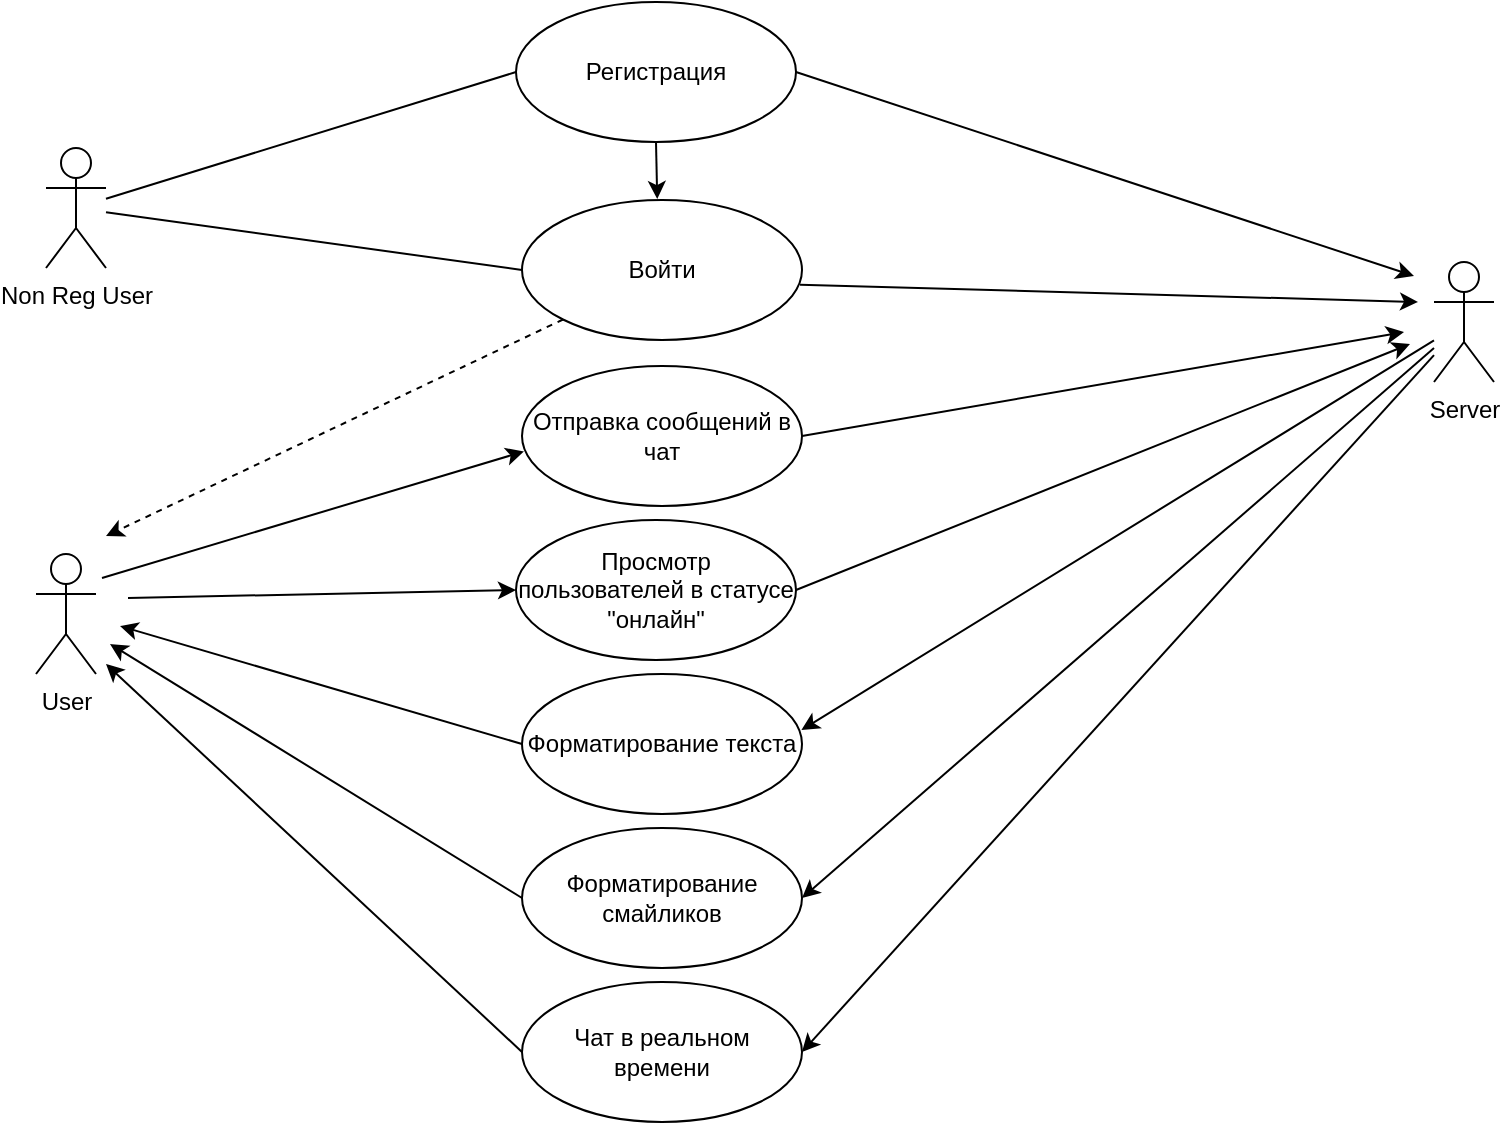 <mxfile version="26.0.16">
  <diagram name="Страница — 1" id="2usP4syp8UvrXBP4re1a">
    <mxGraphModel grid="0" page="0" gridSize="10" guides="1" tooltips="1" connect="1" arrows="1" fold="1" pageScale="1" pageWidth="827" pageHeight="1169" math="0" shadow="0">
      <root>
        <mxCell id="0" />
        <mxCell id="1" parent="0" />
        <mxCell id="lczGnOsCeKaaDTbEXppR-1" value="Non Reg User" style="shape=umlActor;verticalLabelPosition=bottom;verticalAlign=top;html=1;" vertex="1" parent="1">
          <mxGeometry x="4" y="197" width="30" height="60" as="geometry" />
        </mxCell>
        <mxCell id="lczGnOsCeKaaDTbEXppR-2" value="Регистрация" style="ellipse;whiteSpace=wrap;html=1;" vertex="1" parent="1">
          <mxGeometry x="239" y="124" width="140" height="70" as="geometry" />
        </mxCell>
        <mxCell id="lczGnOsCeKaaDTbEXppR-3" value="Server" style="shape=umlActor;verticalLabelPosition=bottom;verticalAlign=top;html=1;" vertex="1" parent="1">
          <mxGeometry x="698" y="254" width="30" height="60" as="geometry" />
        </mxCell>
        <mxCell id="lczGnOsCeKaaDTbEXppR-6" value="Войти" style="ellipse;whiteSpace=wrap;html=1;" vertex="1" parent="1">
          <mxGeometry x="242" y="223" width="140" height="70" as="geometry" />
        </mxCell>
        <mxCell id="lczGnOsCeKaaDTbEXppR-8" value="User" style="shape=umlActor;verticalLabelPosition=bottom;verticalAlign=top;html=1;" vertex="1" parent="1">
          <mxGeometry x="-1" y="400" width="30" height="60" as="geometry" />
        </mxCell>
        <mxCell id="lczGnOsCeKaaDTbEXppR-10" value="Отправка сообщений в чат" style="ellipse;whiteSpace=wrap;html=1;" vertex="1" parent="1">
          <mxGeometry x="242" y="306" width="140" height="70" as="geometry" />
        </mxCell>
        <mxCell id="lczGnOsCeKaaDTbEXppR-11" value="Просмотр пользователей в статусе &quot;онлайн&quot;" style="ellipse;whiteSpace=wrap;html=1;" vertex="1" parent="1">
          <mxGeometry x="239" y="383" width="140" height="70" as="geometry" />
        </mxCell>
        <mxCell id="lczGnOsCeKaaDTbEXppR-12" value="Форматирование текста" style="ellipse;whiteSpace=wrap;html=1;" vertex="1" parent="1">
          <mxGeometry x="242" y="460" width="140" height="70" as="geometry" />
        </mxCell>
        <mxCell id="lczGnOsCeKaaDTbEXppR-15" value="Форматирование смайликов" style="ellipse;whiteSpace=wrap;html=1;" vertex="1" parent="1">
          <mxGeometry x="242" y="537" width="140" height="70" as="geometry" />
        </mxCell>
        <mxCell id="lczGnOsCeKaaDTbEXppR-16" value="Чат в реальном времени" style="ellipse;whiteSpace=wrap;html=1;" vertex="1" parent="1">
          <mxGeometry x="242" y="614" width="140" height="70" as="geometry" />
        </mxCell>
        <mxCell id="lczGnOsCeKaaDTbEXppR-17" value="" style="endArrow=none;html=1;rounded=0;entryX=0;entryY=0.5;entryDx=0;entryDy=0;" edge="1" parent="1" source="lczGnOsCeKaaDTbEXppR-1" target="lczGnOsCeKaaDTbEXppR-2">
          <mxGeometry width="50" height="50" relative="1" as="geometry">
            <mxPoint x="356" y="310" as="sourcePoint" />
            <mxPoint x="406" y="260" as="targetPoint" />
          </mxGeometry>
        </mxCell>
        <mxCell id="lczGnOsCeKaaDTbEXppR-18" value="" style="endArrow=none;html=1;rounded=0;entryX=0;entryY=0.5;entryDx=0;entryDy=0;" edge="1" parent="1" source="lczGnOsCeKaaDTbEXppR-1" target="lczGnOsCeKaaDTbEXppR-6">
          <mxGeometry width="50" height="50" relative="1" as="geometry">
            <mxPoint x="356" y="310" as="sourcePoint" />
            <mxPoint x="406" y="260" as="targetPoint" />
          </mxGeometry>
        </mxCell>
        <mxCell id="lczGnOsCeKaaDTbEXppR-19" value="" style="endArrow=classic;html=1;rounded=0;exitX=0.5;exitY=1;exitDx=0;exitDy=0;entryX=0.483;entryY=-0.007;entryDx=0;entryDy=0;entryPerimeter=0;" edge="1" parent="1" source="lczGnOsCeKaaDTbEXppR-2" target="lczGnOsCeKaaDTbEXppR-6">
          <mxGeometry width="50" height="50" relative="1" as="geometry">
            <mxPoint x="356" y="310" as="sourcePoint" />
            <mxPoint x="406" y="260" as="targetPoint" />
          </mxGeometry>
        </mxCell>
        <mxCell id="lczGnOsCeKaaDTbEXppR-20" value="" style="endArrow=classic;html=1;rounded=0;entryX=0.007;entryY=0.61;entryDx=0;entryDy=0;entryPerimeter=0;" edge="1" parent="1" target="lczGnOsCeKaaDTbEXppR-10">
          <mxGeometry width="50" height="50" relative="1" as="geometry">
            <mxPoint x="32" y="412" as="sourcePoint" />
            <mxPoint x="362" y="308" as="targetPoint" />
          </mxGeometry>
        </mxCell>
        <mxCell id="lczGnOsCeKaaDTbEXppR-21" value="" style="endArrow=classic;html=1;rounded=0;entryX=0;entryY=0.5;entryDx=0;entryDy=0;" edge="1" parent="1" target="lczGnOsCeKaaDTbEXppR-11">
          <mxGeometry width="50" height="50" relative="1" as="geometry">
            <mxPoint x="45" y="422" as="sourcePoint" />
            <mxPoint x="362" y="308" as="targetPoint" />
          </mxGeometry>
        </mxCell>
        <mxCell id="lczGnOsCeKaaDTbEXppR-22" value="" style="endArrow=classic;html=1;rounded=0;exitX=0;exitY=1;exitDx=0;exitDy=0;dashed=1;" edge="1" parent="1" source="lczGnOsCeKaaDTbEXppR-6">
          <mxGeometry width="50" height="50" relative="1" as="geometry">
            <mxPoint x="312" y="441" as="sourcePoint" />
            <mxPoint x="34" y="391" as="targetPoint" />
          </mxGeometry>
        </mxCell>
        <mxCell id="lczGnOsCeKaaDTbEXppR-23" value="" style="endArrow=classic;html=1;rounded=0;entryX=0.998;entryY=0.4;entryDx=0;entryDy=0;entryPerimeter=0;" edge="1" parent="1" source="lczGnOsCeKaaDTbEXppR-3" target="lczGnOsCeKaaDTbEXppR-12">
          <mxGeometry width="50" height="50" relative="1" as="geometry">
            <mxPoint x="312" y="441" as="sourcePoint" />
            <mxPoint x="362" y="391" as="targetPoint" />
          </mxGeometry>
        </mxCell>
        <mxCell id="lczGnOsCeKaaDTbEXppR-26" value="" style="endArrow=classic;html=1;rounded=0;entryX=1;entryY=0.5;entryDx=0;entryDy=0;" edge="1" parent="1" source="lczGnOsCeKaaDTbEXppR-3" target="lczGnOsCeKaaDTbEXppR-15">
          <mxGeometry width="50" height="50" relative="1" as="geometry">
            <mxPoint x="312" y="524" as="sourcePoint" />
            <mxPoint x="362" y="474" as="targetPoint" />
          </mxGeometry>
        </mxCell>
        <mxCell id="lczGnOsCeKaaDTbEXppR-27" value="" style="endArrow=classic;html=1;rounded=0;entryX=1;entryY=0.5;entryDx=0;entryDy=0;" edge="1" parent="1" source="lczGnOsCeKaaDTbEXppR-3" target="lczGnOsCeKaaDTbEXppR-16">
          <mxGeometry width="50" height="50" relative="1" as="geometry">
            <mxPoint x="312" y="524" as="sourcePoint" />
            <mxPoint x="387" y="641" as="targetPoint" />
          </mxGeometry>
        </mxCell>
        <mxCell id="lczGnOsCeKaaDTbEXppR-28" value="" style="endArrow=classic;html=1;rounded=0;exitX=0;exitY=0.5;exitDx=0;exitDy=0;" edge="1" parent="1" source="lczGnOsCeKaaDTbEXppR-12">
          <mxGeometry width="50" height="50" relative="1" as="geometry">
            <mxPoint x="312" y="524" as="sourcePoint" />
            <mxPoint x="41" y="436" as="targetPoint" />
          </mxGeometry>
        </mxCell>
        <mxCell id="lczGnOsCeKaaDTbEXppR-29" value="" style="endArrow=classic;html=1;rounded=0;exitX=0;exitY=0.5;exitDx=0;exitDy=0;" edge="1" parent="1" source="lczGnOsCeKaaDTbEXppR-15">
          <mxGeometry width="50" height="50" relative="1" as="geometry">
            <mxPoint x="312" y="524" as="sourcePoint" />
            <mxPoint x="36" y="445" as="targetPoint" />
          </mxGeometry>
        </mxCell>
        <mxCell id="lczGnOsCeKaaDTbEXppR-31" value="" style="endArrow=classic;html=1;rounded=0;exitX=0;exitY=0.5;exitDx=0;exitDy=0;" edge="1" parent="1" source="lczGnOsCeKaaDTbEXppR-16">
          <mxGeometry width="50" height="50" relative="1" as="geometry">
            <mxPoint x="312" y="524" as="sourcePoint" />
            <mxPoint x="34" y="455" as="targetPoint" />
          </mxGeometry>
        </mxCell>
        <mxCell id="lczGnOsCeKaaDTbEXppR-32" value="" style="endArrow=classic;html=1;rounded=0;exitX=1;exitY=0.5;exitDx=0;exitDy=0;" edge="1" parent="1" source="lczGnOsCeKaaDTbEXppR-2">
          <mxGeometry width="50" height="50" relative="1" as="geometry">
            <mxPoint x="312" y="524" as="sourcePoint" />
            <mxPoint x="688" y="261" as="targetPoint" />
          </mxGeometry>
        </mxCell>
        <mxCell id="lczGnOsCeKaaDTbEXppR-33" value="" style="endArrow=classic;html=1;rounded=0;exitX=0.993;exitY=0.605;exitDx=0;exitDy=0;exitPerimeter=0;" edge="1" parent="1" source="lczGnOsCeKaaDTbEXppR-6">
          <mxGeometry width="50" height="50" relative="1" as="geometry">
            <mxPoint x="312" y="358" as="sourcePoint" />
            <mxPoint x="690" y="274" as="targetPoint" />
          </mxGeometry>
        </mxCell>
        <mxCell id="lczGnOsCeKaaDTbEXppR-34" value="" style="endArrow=classic;html=1;rounded=0;exitX=1;exitY=0.5;exitDx=0;exitDy=0;" edge="1" parent="1" source="lczGnOsCeKaaDTbEXppR-10">
          <mxGeometry width="50" height="50" relative="1" as="geometry">
            <mxPoint x="312" y="358" as="sourcePoint" />
            <mxPoint x="683" y="289" as="targetPoint" />
          </mxGeometry>
        </mxCell>
        <mxCell id="lczGnOsCeKaaDTbEXppR-35" value="" style="endArrow=classic;html=1;rounded=0;exitX=1;exitY=0.5;exitDx=0;exitDy=0;" edge="1" parent="1" source="lczGnOsCeKaaDTbEXppR-11">
          <mxGeometry width="50" height="50" relative="1" as="geometry">
            <mxPoint x="312" y="358" as="sourcePoint" />
            <mxPoint x="686" y="295" as="targetPoint" />
          </mxGeometry>
        </mxCell>
      </root>
    </mxGraphModel>
  </diagram>
</mxfile>
